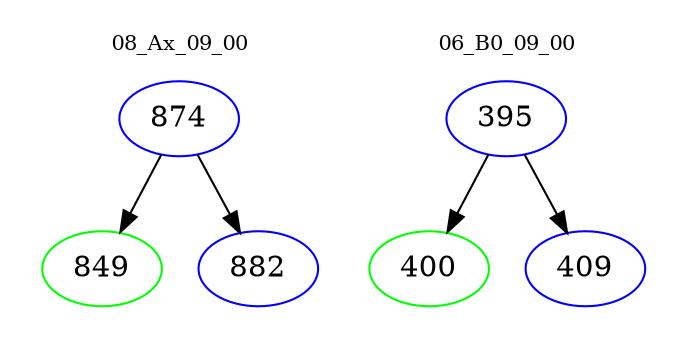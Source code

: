 digraph{
subgraph cluster_0 {
color = white
label = "08_Ax_09_00";
fontsize=10;
T0_874 [label="874", color="blue"]
T0_874 -> T0_849 [color="black"]
T0_849 [label="849", color="green"]
T0_874 -> T0_882 [color="black"]
T0_882 [label="882", color="blue"]
}
subgraph cluster_1 {
color = white
label = "06_B0_09_00";
fontsize=10;
T1_395 [label="395", color="blue"]
T1_395 -> T1_400 [color="black"]
T1_400 [label="400", color="green"]
T1_395 -> T1_409 [color="black"]
T1_409 [label="409", color="blue"]
}
}
